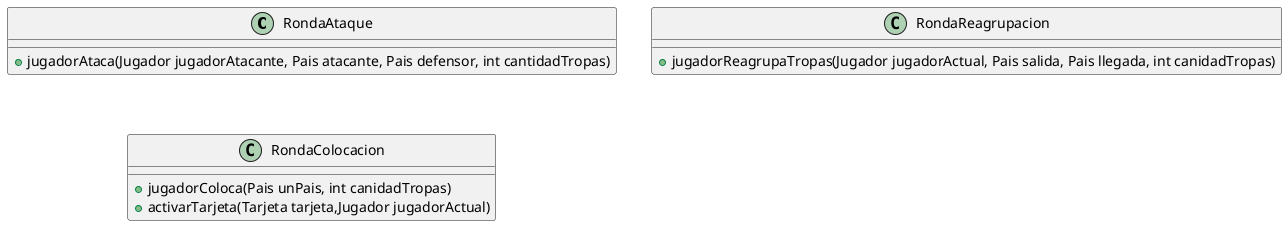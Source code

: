 @startuml


class RondaAtaque{

    +jugadorAtaca(Jugador jugadorAtacante, Pais atacante, Pais defensor, int cantidadTropas)
}

class RondaReagrupacion{
    +jugadorReagrupaTropas(Jugador jugadorActual, Pais salida, Pais llegada, int canidadTropas)
}
class RondaColocacion{
    +jugadorColoca(Pais unPais, int canidadTropas)
    +activarTarjeta(Tarjeta tarjeta,Jugador jugadorActual)
}

@enduml